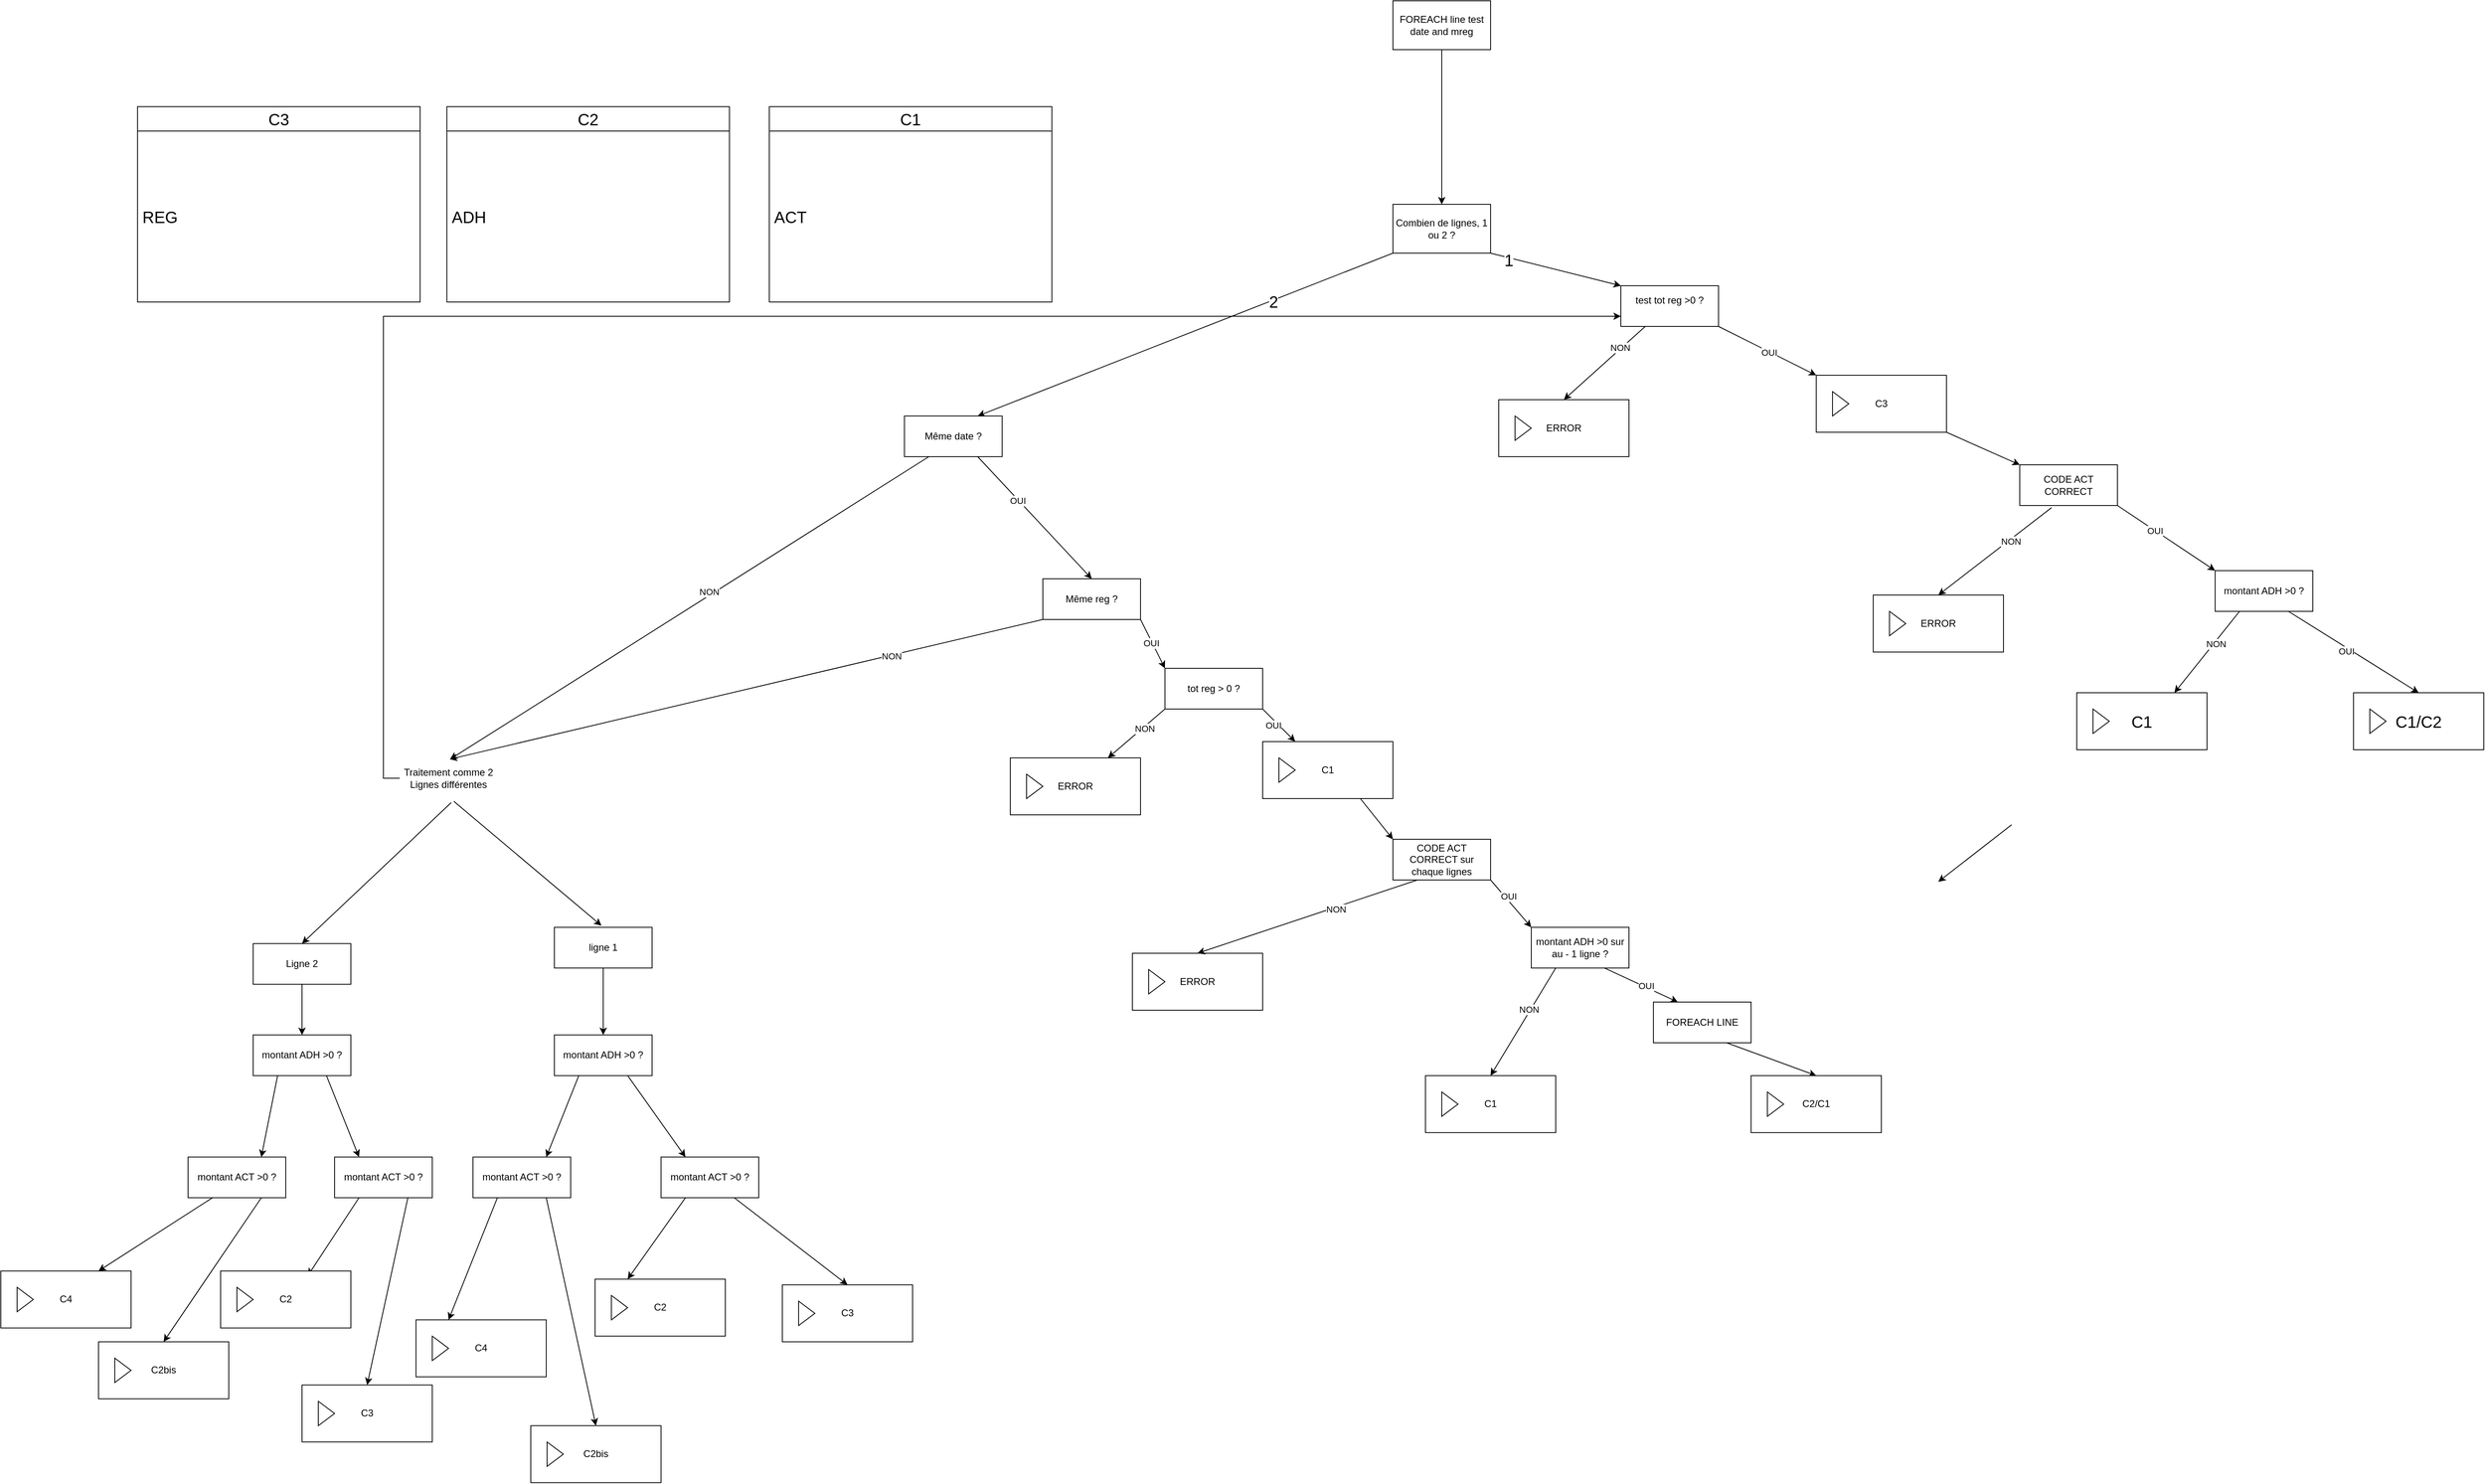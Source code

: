 <mxfile version="27.1.6">
  <diagram name="Page-1" id="OEwQ7DR9d7gLu-CYRtbG">
    <mxGraphModel dx="5591" dy="1897" grid="1" gridSize="10" guides="1" tooltips="1" connect="1" arrows="1" fold="1" page="1" pageScale="1" pageWidth="1169" pageHeight="827" background="none" math="0" shadow="0">
      <root>
        <mxCell id="0" />
        <mxCell id="1" parent="0" />
        <mxCell id="BN8fjITRdAaJ6UBTvMnP-1" value="Combien de lignes, 1 ou 2 ?" style="rounded=0;whiteSpace=wrap;html=1;fillColor=default;" parent="1" vertex="1">
          <mxGeometry x="-750" y="-480" width="120" height="60" as="geometry" />
        </mxCell>
        <mxCell id="BN8fjITRdAaJ6UBTvMnP-2" value="" style="endArrow=classic;html=1;rounded=0;exitX=0;exitY=1;exitDx=0;exitDy=0;entryX=0.75;entryY=0;entryDx=0;entryDy=0;" parent="1" source="BN8fjITRdAaJ6UBTvMnP-1" target="BN8fjITRdAaJ6UBTvMnP-6" edge="1">
          <mxGeometry width="50" height="50" relative="1" as="geometry">
            <mxPoint x="-1050" y="-270" as="sourcePoint" />
            <mxPoint x="-340" y="130" as="targetPoint" />
            <Array as="points" />
          </mxGeometry>
        </mxCell>
        <mxCell id="rtwAfSdZ0xiVFZLT_gMv-123" value="2" style="edgeLabel;html=1;align=center;verticalAlign=middle;resizable=0;points=[];fontFamily=Helvetica;fontSize=20;fontColor=default;labelBackgroundColor=default;fillColor=none;gradientColor=none;" vertex="1" connectable="0" parent="BN8fjITRdAaJ6UBTvMnP-2">
          <mxGeometry x="-0.421" y="1" relative="1" as="geometry">
            <mxPoint as="offset" />
          </mxGeometry>
        </mxCell>
        <mxCell id="BN8fjITRdAaJ6UBTvMnP-6" value="Même date ?" style="rounded=0;whiteSpace=wrap;html=1;" parent="1" vertex="1">
          <mxGeometry x="-1350" y="-220" width="120" height="50" as="geometry" />
        </mxCell>
        <mxCell id="rtwAfSdZ0xiVFZLT_gMv-198" style="edgeStyle=orthogonalEdgeStyle;rounded=0;orthogonalLoop=1;jettySize=auto;html=1;exitX=0;exitY=0.5;exitDx=0;exitDy=0;entryX=0;entryY=0.75;entryDx=0;entryDy=0;fontFamily=Helvetica;fontSize=11;fontColor=default;labelBackgroundColor=default;resizable=0;" edge="1" parent="1" source="BN8fjITRdAaJ6UBTvMnP-13" target="rtwAfSdZ0xiVFZLT_gMv-137">
          <mxGeometry relative="1" as="geometry" />
        </mxCell>
        <mxCell id="BN8fjITRdAaJ6UBTvMnP-13" value="Traitement comme 2 Lignes différentes" style="text;strokeColor=none;fillColor=none;align=center;verticalAlign=middle;spacingLeft=4;spacingRight=4;overflow=hidden;points=[[0,0.5],[1,0.5]];portConstraint=eastwest;rotatable=0;whiteSpace=wrap;html=1;" parent="1" vertex="1">
          <mxGeometry x="-1970" y="200" width="120" height="50" as="geometry" />
        </mxCell>
        <mxCell id="BN8fjITRdAaJ6UBTvMnP-18" value="Même reg ?" style="rounded=0;whiteSpace=wrap;html=1;" parent="1" vertex="1">
          <mxGeometry x="-1180" y="-20" width="120" height="50" as="geometry" />
        </mxCell>
        <mxCell id="BN8fjITRdAaJ6UBTvMnP-23" value="" style="endArrow=classic;html=1;rounded=0;exitX=1;exitY=1;exitDx=0;exitDy=0;entryX=0;entryY=0;entryDx=0;entryDy=0;" parent="1" source="rtwAfSdZ0xiVFZLT_gMv-145" target="BN8fjITRdAaJ6UBTvMnP-106" edge="1">
          <mxGeometry width="50" height="50" relative="1" as="geometry">
            <mxPoint x="-373" y="-280" as="sourcePoint" />
            <mxPoint x="409.36" y="52.2" as="targetPoint" />
          </mxGeometry>
        </mxCell>
        <mxCell id="rtwAfSdZ0xiVFZLT_gMv-154" value="OUI" style="edgeLabel;html=1;align=center;verticalAlign=middle;resizable=0;points=[];fontFamily=Helvetica;fontSize=11;fontColor=default;labelBackgroundColor=default;fillColor=none;gradientColor=none;" vertex="1" connectable="0" parent="BN8fjITRdAaJ6UBTvMnP-23">
          <mxGeometry x="-0.233" relative="1" as="geometry">
            <mxPoint as="offset" />
          </mxGeometry>
        </mxCell>
        <mxCell id="BN8fjITRdAaJ6UBTvMnP-106" value="montant ADH &amp;gt;0 ?" style="rounded=0;whiteSpace=wrap;html=1;" parent="1" vertex="1">
          <mxGeometry x="260.0" y="-30.0" width="120" height="50" as="geometry" />
        </mxCell>
        <mxCell id="BN8fjITRdAaJ6UBTvMnP-147" value="" style="endArrow=classic;html=1;rounded=0;exitX=0.75;exitY=1;exitDx=0;exitDy=0;entryX=0.5;entryY=0;entryDx=0;entryDy=0;" parent="1" source="BN8fjITRdAaJ6UBTvMnP-106" target="BN8fjITRdAaJ6UBTvMnP-216" edge="1">
          <mxGeometry width="50" height="50" relative="1" as="geometry">
            <mxPoint x="920" y="340" as="sourcePoint" />
            <mxPoint x="970" y="367.8" as="targetPoint" />
          </mxGeometry>
        </mxCell>
        <mxCell id="rtwAfSdZ0xiVFZLT_gMv-119" value="OUI" style="edgeLabel;html=1;align=center;verticalAlign=middle;resizable=0;points=[];fontFamily=Helvetica;fontSize=11;fontColor=default;labelBackgroundColor=default;fillColor=none;gradientColor=none;" vertex="1" connectable="0" parent="BN8fjITRdAaJ6UBTvMnP-147">
          <mxGeometry x="-0.085" y="-5" relative="1" as="geometry">
            <mxPoint y="-1" as="offset" />
          </mxGeometry>
        </mxCell>
        <mxCell id="BN8fjITRdAaJ6UBTvMnP-154" value="" style="endArrow=classic;html=1;rounded=0;exitX=0.25;exitY=1;exitDx=0;exitDy=0;entryX=0.75;entryY=0;entryDx=0;entryDy=0;" parent="1" source="BN8fjITRdAaJ6UBTvMnP-106" target="rtwAfSdZ0xiVFZLT_gMv-105" edge="1">
          <mxGeometry width="50" height="50" relative="1" as="geometry">
            <mxPoint x="699.36" y="340" as="sourcePoint" />
            <mxPoint x="660" y="372.2" as="targetPoint" />
          </mxGeometry>
        </mxCell>
        <mxCell id="rtwAfSdZ0xiVFZLT_gMv-118" value="NON" style="edgeLabel;html=1;align=center;verticalAlign=middle;resizable=0;points=[];fontFamily=Helvetica;fontSize=11;fontColor=default;labelBackgroundColor=default;fillColor=none;gradientColor=none;" vertex="1" connectable="0" parent="BN8fjITRdAaJ6UBTvMnP-154">
          <mxGeometry x="-0.22" y="3" relative="1" as="geometry">
            <mxPoint y="-1" as="offset" />
          </mxGeometry>
        </mxCell>
        <mxCell id="BN8fjITRdAaJ6UBTvMnP-164" value="" style="endArrow=classic;html=1;rounded=0;exitX=0.25;exitY=1;exitDx=0;exitDy=0;entryX=0.75;entryY=0;entryDx=0;entryDy=0;" parent="1" source="BN8fjITRdAaJ6UBTvMnP-165" edge="1">
          <mxGeometry width="50" height="50" relative="1" as="geometry">
            <mxPoint x="10" y="282.2" as="sourcePoint" />
            <mxPoint x="-80" y="352.2" as="targetPoint" />
          </mxGeometry>
        </mxCell>
        <mxCell id="BN8fjITRdAaJ6UBTvMnP-194" value="montant ADH &amp;gt;0 sur au - 1 ligne ?" style="rounded=0;whiteSpace=wrap;html=1;" parent="1" vertex="1">
          <mxGeometry x="-580.0" y="408.15" width="120" height="50" as="geometry" />
        </mxCell>
        <mxCell id="BN8fjITRdAaJ6UBTvMnP-195" value="FOREACH LINE" style="rounded=0;whiteSpace=wrap;html=1;" parent="1" vertex="1">
          <mxGeometry x="-430.0" y="500" width="120" height="50" as="geometry" />
        </mxCell>
        <mxCell id="BN8fjITRdAaJ6UBTvMnP-196" value="" style="endArrow=classic;html=1;rounded=0;exitX=0.75;exitY=1;exitDx=0;exitDy=0;entryX=0.25;entryY=0;entryDx=0;entryDy=0;" parent="1" source="BN8fjITRdAaJ6UBTvMnP-194" target="BN8fjITRdAaJ6UBTvMnP-195" edge="1">
          <mxGeometry width="50" height="50" relative="1" as="geometry">
            <mxPoint x="-1070.64" y="477.8" as="sourcePoint" />
            <mxPoint x="-1020.64" y="427.8" as="targetPoint" />
          </mxGeometry>
        </mxCell>
        <mxCell id="rtwAfSdZ0xiVFZLT_gMv-129" value="OUI" style="edgeLabel;html=1;align=center;verticalAlign=middle;resizable=0;points=[];fontFamily=Helvetica;fontSize=11;fontColor=default;labelBackgroundColor=default;fillColor=none;gradientColor=none;" vertex="1" connectable="0" parent="BN8fjITRdAaJ6UBTvMnP-196">
          <mxGeometry x="0.121" y="2" relative="1" as="geometry">
            <mxPoint as="offset" />
          </mxGeometry>
        </mxCell>
        <mxCell id="BN8fjITRdAaJ6UBTvMnP-202" value="" style="endArrow=classic;html=1;rounded=0;exitX=0.25;exitY=1;exitDx=0;exitDy=0;entryX=0.5;entryY=0;entryDx=0;entryDy=0;" parent="1" source="BN8fjITRdAaJ6UBTvMnP-194" target="BN8fjITRdAaJ6UBTvMnP-236" edge="1">
          <mxGeometry width="50" height="50" relative="1" as="geometry">
            <mxPoint x="-870" y="515.6" as="sourcePoint" />
            <mxPoint x="-730" y="400.0" as="targetPoint" />
          </mxGeometry>
        </mxCell>
        <mxCell id="rtwAfSdZ0xiVFZLT_gMv-130" value="NON" style="edgeLabel;html=1;align=center;verticalAlign=middle;resizable=0;points=[];fontFamily=Helvetica;fontSize=11;fontColor=default;labelBackgroundColor=default;fillColor=none;gradientColor=none;" vertex="1" connectable="0" parent="BN8fjITRdAaJ6UBTvMnP-202">
          <mxGeometry x="-0.22" y="-2" relative="1" as="geometry">
            <mxPoint as="offset" />
          </mxGeometry>
        </mxCell>
        <mxCell id="BN8fjITRdAaJ6UBTvMnP-205" value="" style="endArrow=classic;html=1;rounded=0;exitX=0.75;exitY=1;exitDx=0;exitDy=0;entryX=0.5;entryY=0;entryDx=0;entryDy=0;" parent="1" source="BN8fjITRdAaJ6UBTvMnP-195" target="BN8fjITRdAaJ6UBTvMnP-234" edge="1">
          <mxGeometry width="50" height="50" relative="1" as="geometry">
            <mxPoint x="-730" y="605.6" as="sourcePoint" />
            <mxPoint x="-670" y="645.6" as="targetPoint" />
          </mxGeometry>
        </mxCell>
        <mxCell id="BN8fjITRdAaJ6UBTvMnP-214" value="" style="endArrow=classic;html=1;rounded=0;exitX=1;exitY=1;exitDx=0;exitDy=0;entryX=0;entryY=0;entryDx=0;entryDy=0;" parent="1" source="rtwAfSdZ0xiVFZLT_gMv-168" target="BN8fjITRdAaJ6UBTvMnP-194" edge="1">
          <mxGeometry width="50" height="50" relative="1" as="geometry">
            <mxPoint x="-700" y="300" as="sourcePoint" />
            <mxPoint x="-520" y="180" as="targetPoint" />
          </mxGeometry>
        </mxCell>
        <mxCell id="rtwAfSdZ0xiVFZLT_gMv-176" value="OUI" style="edgeLabel;html=1;align=center;verticalAlign=middle;resizable=0;points=[];fontFamily=Helvetica;fontSize=11;fontColor=default;labelBackgroundColor=default;fillColor=none;gradientColor=none;" vertex="1" connectable="0" parent="BN8fjITRdAaJ6UBTvMnP-214">
          <mxGeometry x="-0.245" y="4" relative="1" as="geometry">
            <mxPoint as="offset" />
          </mxGeometry>
        </mxCell>
        <mxCell id="BN8fjITRdAaJ6UBTvMnP-216" value="&lt;font style=&quot;font-size: 20px;&quot;&gt;C1/C2&lt;/font&gt;" style="html=1;whiteSpace=wrap;container=1;recursiveResize=0;collapsible=0;" parent="1" vertex="1">
          <mxGeometry x="430" y="120.0" width="160" height="70" as="geometry" />
        </mxCell>
        <mxCell id="BN8fjITRdAaJ6UBTvMnP-217" value="" style="triangle;html=1;whiteSpace=wrap;" parent="BN8fjITRdAaJ6UBTvMnP-216" vertex="1">
          <mxGeometry x="20" y="20" width="20" height="30" as="geometry" />
        </mxCell>
        <mxCell id="BN8fjITRdAaJ6UBTvMnP-234" value="C2/C1" style="html=1;whiteSpace=wrap;container=1;recursiveResize=0;collapsible=0;" parent="1" vertex="1">
          <mxGeometry x="-310" y="590.35" width="160" height="70" as="geometry" />
        </mxCell>
        <mxCell id="BN8fjITRdAaJ6UBTvMnP-235" value="" style="triangle;html=1;whiteSpace=wrap;" parent="BN8fjITRdAaJ6UBTvMnP-234" vertex="1">
          <mxGeometry x="20" y="20" width="20" height="30" as="geometry" />
        </mxCell>
        <mxCell id="BN8fjITRdAaJ6UBTvMnP-236" value="C1" style="html=1;whiteSpace=wrap;container=1;recursiveResize=0;collapsible=0;" parent="1" vertex="1">
          <mxGeometry x="-710" y="590.35" width="160" height="70" as="geometry" />
        </mxCell>
        <mxCell id="BN8fjITRdAaJ6UBTvMnP-237" value="" style="triangle;html=1;whiteSpace=wrap;" parent="BN8fjITRdAaJ6UBTvMnP-236" vertex="1">
          <mxGeometry x="20" y="20" width="20" height="30" as="geometry" />
        </mxCell>
        <mxCell id="BN8fjITRdAaJ6UBTvMnP-275" value="" style="endArrow=classic;html=1;rounded=0;exitX=0.75;exitY=1;exitDx=0;exitDy=0;entryX=0.5;entryY=0;entryDx=0;entryDy=0;" parent="1" source="BN8fjITRdAaJ6UBTvMnP-6" target="BN8fjITRdAaJ6UBTvMnP-18" edge="1">
          <mxGeometry width="50" height="50" relative="1" as="geometry">
            <mxPoint x="-2010" y="52" as="sourcePoint" />
            <mxPoint x="-1570" y="77.2" as="targetPoint" />
          </mxGeometry>
        </mxCell>
        <mxCell id="rtwAfSdZ0xiVFZLT_gMv-165" value="OUI" style="edgeLabel;html=1;align=center;verticalAlign=middle;resizable=0;points=[];fontFamily=Helvetica;fontSize=11;fontColor=default;labelBackgroundColor=default;fillColor=none;gradientColor=none;" vertex="1" connectable="0" parent="BN8fjITRdAaJ6UBTvMnP-275">
          <mxGeometry x="-0.299" y="-1" relative="1" as="geometry">
            <mxPoint as="offset" />
          </mxGeometry>
        </mxCell>
        <mxCell id="rtwAfSdZ0xiVFZLT_gMv-2" value="" style="endArrow=classic;html=1;rounded=0;exitX=0;exitY=1;exitDx=0;exitDy=0;entryX=0.512;entryY=0.033;entryDx=0;entryDy=0;entryPerimeter=0;" edge="1" parent="1" source="BN8fjITRdAaJ6UBTvMnP-18" target="BN8fjITRdAaJ6UBTvMnP-13">
          <mxGeometry width="50" height="50" relative="1" as="geometry">
            <mxPoint x="-1090" y="190" as="sourcePoint" />
            <mxPoint x="-1980.96" y="210.02" as="targetPoint" />
          </mxGeometry>
        </mxCell>
        <mxCell id="rtwAfSdZ0xiVFZLT_gMv-128" value="NON" style="edgeLabel;html=1;align=center;verticalAlign=middle;resizable=0;points=[];fontFamily=Helvetica;fontSize=11;fontColor=default;labelBackgroundColor=default;fillColor=none;gradientColor=none;" vertex="1" connectable="0" parent="rtwAfSdZ0xiVFZLT_gMv-2">
          <mxGeometry x="-0.488" y="1" relative="1" as="geometry">
            <mxPoint as="offset" />
          </mxGeometry>
        </mxCell>
        <mxCell id="rtwAfSdZ0xiVFZLT_gMv-44" value="" style="endArrow=classic;html=1;rounded=0;entryX=0.482;entryY=-0.041;entryDx=0;entryDy=0;entryPerimeter=0;exitX=0.554;exitY=1.068;exitDx=0;exitDy=0;exitPerimeter=0;" edge="1" parent="1" target="rtwAfSdZ0xiVFZLT_gMv-62" source="BN8fjITRdAaJ6UBTvMnP-13">
          <mxGeometry width="50" height="50" relative="1" as="geometry">
            <mxPoint x="-1308.2" y="283.75" as="sourcePoint" />
            <mxPoint x="-1890" y="300.35" as="targetPoint" />
          </mxGeometry>
        </mxCell>
        <mxCell id="rtwAfSdZ0xiVFZLT_gMv-45" value="montant ADH &amp;gt;0 ?" style="rounded=0;whiteSpace=wrap;html=1;" vertex="1" parent="1">
          <mxGeometry x="-1780" y="540.35" width="120" height="50" as="geometry" />
        </mxCell>
        <mxCell id="rtwAfSdZ0xiVFZLT_gMv-46" value="&lt;div&gt;montant ACT &amp;gt;0 ?&lt;/div&gt;" style="rounded=0;whiteSpace=wrap;html=1;" vertex="1" parent="1">
          <mxGeometry x="-1649" y="690.35" width="120" height="50" as="geometry" />
        </mxCell>
        <mxCell id="rtwAfSdZ0xiVFZLT_gMv-47" value="" style="endArrow=classic;html=1;rounded=0;exitX=0.75;exitY=1;exitDx=0;exitDy=0;entryX=0.25;entryY=0;entryDx=0;entryDy=0;" edge="1" parent="1" source="rtwAfSdZ0xiVFZLT_gMv-45" target="rtwAfSdZ0xiVFZLT_gMv-46">
          <mxGeometry width="50" height="50" relative="1" as="geometry">
            <mxPoint x="-1761" y="1205.95" as="sourcePoint" />
            <mxPoint x="-1711" y="1155.95" as="targetPoint" />
          </mxGeometry>
        </mxCell>
        <mxCell id="rtwAfSdZ0xiVFZLT_gMv-48" value="" style="endArrow=classic;html=1;rounded=0;exitX=0.75;exitY=1;exitDx=0;exitDy=0;entryX=0.5;entryY=0;entryDx=0;entryDy=0;" edge="1" parent="1" source="rtwAfSdZ0xiVFZLT_gMv-46" target="rtwAfSdZ0xiVFZLT_gMv-54">
          <mxGeometry width="50" height="50" relative="1" as="geometry">
            <mxPoint x="-1450.0" y="1165.95" as="sourcePoint" />
            <mxPoint x="-1320" y="1140.35" as="targetPoint" />
          </mxGeometry>
        </mxCell>
        <mxCell id="rtwAfSdZ0xiVFZLT_gMv-49" value="" style="endArrow=classic;html=1;rounded=0;exitX=0.25;exitY=1;exitDx=0;exitDy=0;entryX=0.25;entryY=0;entryDx=0;entryDy=0;" edge="1" parent="1" source="rtwAfSdZ0xiVFZLT_gMv-46" target="rtwAfSdZ0xiVFZLT_gMv-56">
          <mxGeometry width="50" height="50" relative="1" as="geometry">
            <mxPoint x="-1571" y="1178.15" as="sourcePoint" />
            <mxPoint x="-1490" y="1120.35" as="targetPoint" />
          </mxGeometry>
        </mxCell>
        <mxCell id="rtwAfSdZ0xiVFZLT_gMv-50" value="&lt;div&gt;montant ACT &amp;gt;0 ?&lt;/div&gt;" style="rounded=0;whiteSpace=wrap;html=1;" vertex="1" parent="1">
          <mxGeometry x="-1880" y="690.35" width="120" height="50" as="geometry" />
        </mxCell>
        <mxCell id="rtwAfSdZ0xiVFZLT_gMv-51" value="" style="endArrow=classic;html=1;rounded=0;exitX=0.75;exitY=1;exitDx=0;exitDy=0;entryX=0.5;entryY=0;entryDx=0;entryDy=0;" edge="1" parent="1" source="rtwAfSdZ0xiVFZLT_gMv-50" target="rtwAfSdZ0xiVFZLT_gMv-58">
          <mxGeometry width="50" height="50" relative="1" as="geometry">
            <mxPoint x="-1711" y="1205.95" as="sourcePoint" />
            <mxPoint x="-1660" y="1170.35" as="targetPoint" />
          </mxGeometry>
        </mxCell>
        <mxCell id="rtwAfSdZ0xiVFZLT_gMv-52" value="" style="endArrow=classic;html=1;rounded=0;exitX=0.25;exitY=1;exitDx=0;exitDy=0;entryX=0.25;entryY=0;entryDx=0;entryDy=0;" edge="1" parent="1" source="rtwAfSdZ0xiVFZLT_gMv-50" target="rtwAfSdZ0xiVFZLT_gMv-60">
          <mxGeometry width="50" height="50" relative="1" as="geometry">
            <mxPoint x="-1821" y="1178.15" as="sourcePoint" />
            <mxPoint x="-1840" y="1180.35" as="targetPoint" />
          </mxGeometry>
        </mxCell>
        <mxCell id="rtwAfSdZ0xiVFZLT_gMv-53" value="" style="endArrow=classic;html=1;rounded=0;exitX=0.25;exitY=1;exitDx=0;exitDy=0;entryX=0.75;entryY=0;entryDx=0;entryDy=0;" edge="1" parent="1" source="rtwAfSdZ0xiVFZLT_gMv-45" target="rtwAfSdZ0xiVFZLT_gMv-50">
          <mxGeometry width="50" height="50" relative="1" as="geometry">
            <mxPoint x="-1690" y="1058.15" as="sourcePoint" />
            <mxPoint x="-1730" y="1166.15" as="targetPoint" />
          </mxGeometry>
        </mxCell>
        <mxCell id="rtwAfSdZ0xiVFZLT_gMv-54" value="C3" style="html=1;whiteSpace=wrap;container=1;recursiveResize=0;collapsible=0;" vertex="1" parent="1">
          <mxGeometry x="-1500" y="847.35" width="160" height="70" as="geometry" />
        </mxCell>
        <mxCell id="rtwAfSdZ0xiVFZLT_gMv-55" value="" style="triangle;html=1;whiteSpace=wrap;" vertex="1" parent="rtwAfSdZ0xiVFZLT_gMv-54">
          <mxGeometry x="20" y="20" width="20" height="30" as="geometry" />
        </mxCell>
        <mxCell id="rtwAfSdZ0xiVFZLT_gMv-56" value="C2" style="html=1;whiteSpace=wrap;container=1;recursiveResize=0;collapsible=0;" vertex="1" parent="1">
          <mxGeometry x="-1730" y="840.35" width="160" height="70" as="geometry" />
        </mxCell>
        <mxCell id="rtwAfSdZ0xiVFZLT_gMv-57" value="" style="triangle;html=1;whiteSpace=wrap;" vertex="1" parent="rtwAfSdZ0xiVFZLT_gMv-56">
          <mxGeometry x="20" y="20" width="20" height="30" as="geometry" />
        </mxCell>
        <mxCell id="rtwAfSdZ0xiVFZLT_gMv-58" value="C2bis" style="html=1;whiteSpace=wrap;container=1;recursiveResize=0;collapsible=0;" vertex="1" parent="1">
          <mxGeometry x="-1809" y="1020.35" width="160" height="70" as="geometry" />
        </mxCell>
        <mxCell id="rtwAfSdZ0xiVFZLT_gMv-59" value="" style="triangle;html=1;whiteSpace=wrap;" vertex="1" parent="rtwAfSdZ0xiVFZLT_gMv-58">
          <mxGeometry x="20" y="20" width="20" height="30" as="geometry" />
        </mxCell>
        <mxCell id="rtwAfSdZ0xiVFZLT_gMv-60" value="C4" style="html=1;whiteSpace=wrap;container=1;recursiveResize=0;collapsible=0;" vertex="1" parent="1">
          <mxGeometry x="-1950" y="890.35" width="160" height="70" as="geometry" />
        </mxCell>
        <mxCell id="rtwAfSdZ0xiVFZLT_gMv-61" value="" style="triangle;html=1;whiteSpace=wrap;" vertex="1" parent="rtwAfSdZ0xiVFZLT_gMv-60">
          <mxGeometry x="20" y="20" width="20" height="30" as="geometry" />
        </mxCell>
        <mxCell id="rtwAfSdZ0xiVFZLT_gMv-62" value="ligne 1" style="rounded=0;whiteSpace=wrap;html=1;" vertex="1" parent="1">
          <mxGeometry x="-1780" y="408.15" width="120" height="50" as="geometry" />
        </mxCell>
        <mxCell id="rtwAfSdZ0xiVFZLT_gMv-63" value="Ligne 2" style="rounded=0;whiteSpace=wrap;html=1;" vertex="1" parent="1">
          <mxGeometry x="-2150" y="428.15" width="120" height="50" as="geometry" />
        </mxCell>
        <mxCell id="rtwAfSdZ0xiVFZLT_gMv-64" value="" style="endArrow=classic;html=1;rounded=0;exitX=0.528;exitY=1.098;exitDx=0;exitDy=0;entryX=0.5;entryY=0;entryDx=0;entryDy=0;exitPerimeter=0;" edge="1" parent="1" target="rtwAfSdZ0xiVFZLT_gMv-63" source="BN8fjITRdAaJ6UBTvMnP-13">
          <mxGeometry width="50" height="50" relative="1" as="geometry">
            <mxPoint x="-1311.2" y="282.2" as="sourcePoint" />
            <mxPoint x="-1990" y="372.55" as="targetPoint" />
          </mxGeometry>
        </mxCell>
        <mxCell id="rtwAfSdZ0xiVFZLT_gMv-65" value="" style="endArrow=classic;html=1;rounded=0;exitX=0.5;exitY=1;exitDx=0;exitDy=0;entryX=0.5;entryY=0;entryDx=0;entryDy=0;" edge="1" parent="1" source="rtwAfSdZ0xiVFZLT_gMv-62" target="rtwAfSdZ0xiVFZLT_gMv-45">
          <mxGeometry width="50" height="50" relative="1" as="geometry">
            <mxPoint x="-1798" y="490.35" as="sourcePoint" />
            <mxPoint x="-1890" y="560.35" as="targetPoint" />
          </mxGeometry>
        </mxCell>
        <mxCell id="rtwAfSdZ0xiVFZLT_gMv-66" value="" style="endArrow=classic;html=1;rounded=0;exitX=0.5;exitY=1;exitDx=0;exitDy=0;entryX=0.5;entryY=0;entryDx=0;entryDy=0;" edge="1" parent="1" source="rtwAfSdZ0xiVFZLT_gMv-63" target="rtwAfSdZ0xiVFZLT_gMv-67">
          <mxGeometry width="50" height="50" relative="1" as="geometry">
            <mxPoint x="-2018" y="488.15" as="sourcePoint" />
            <mxPoint x="-2090" y="558.15" as="targetPoint" />
          </mxGeometry>
        </mxCell>
        <mxCell id="rtwAfSdZ0xiVFZLT_gMv-67" value="montant ADH &amp;gt;0 ?" style="rounded=0;whiteSpace=wrap;html=1;" vertex="1" parent="1">
          <mxGeometry x="-2150" y="540.35" width="120" height="50" as="geometry" />
        </mxCell>
        <mxCell id="rtwAfSdZ0xiVFZLT_gMv-68" value="&lt;div&gt;montant ACT &amp;gt;0 ?&lt;/div&gt;" style="rounded=0;whiteSpace=wrap;html=1;" vertex="1" parent="1">
          <mxGeometry x="-2050" y="690.35" width="120" height="50" as="geometry" />
        </mxCell>
        <mxCell id="rtwAfSdZ0xiVFZLT_gMv-69" value="" style="endArrow=classic;html=1;rounded=0;exitX=0.75;exitY=1;exitDx=0;exitDy=0;entryX=0.25;entryY=0;entryDx=0;entryDy=0;" edge="1" parent="1" source="rtwAfSdZ0xiVFZLT_gMv-67" target="rtwAfSdZ0xiVFZLT_gMv-68">
          <mxGeometry width="50" height="50" relative="1" as="geometry">
            <mxPoint x="-2241" y="1385.95" as="sourcePoint" />
            <mxPoint x="-2191" y="1335.95" as="targetPoint" />
          </mxGeometry>
        </mxCell>
        <mxCell id="rtwAfSdZ0xiVFZLT_gMv-70" value="" style="endArrow=classic;html=1;rounded=0;exitX=0.75;exitY=1;exitDx=0;exitDy=0;entryX=0.5;entryY=0;entryDx=0;entryDy=0;" edge="1" parent="1" source="rtwAfSdZ0xiVFZLT_gMv-68" target="rtwAfSdZ0xiVFZLT_gMv-76">
          <mxGeometry width="50" height="50" relative="1" as="geometry">
            <mxPoint x="-1930.0" y="1345.95" as="sourcePoint" />
            <mxPoint x="-1800" y="1320.35" as="targetPoint" />
          </mxGeometry>
        </mxCell>
        <mxCell id="rtwAfSdZ0xiVFZLT_gMv-71" value="" style="endArrow=classic;html=1;rounded=0;exitX=0.25;exitY=1;exitDx=0;exitDy=0;entryX=0.67;entryY=0.081;entryDx=0;entryDy=0;entryPerimeter=0;" edge="1" parent="1" source="rtwAfSdZ0xiVFZLT_gMv-68" target="rtwAfSdZ0xiVFZLT_gMv-78">
          <mxGeometry width="50" height="50" relative="1" as="geometry">
            <mxPoint x="-2051" y="1358.15" as="sourcePoint" />
            <mxPoint x="-1970" y="1300.35" as="targetPoint" />
          </mxGeometry>
        </mxCell>
        <mxCell id="rtwAfSdZ0xiVFZLT_gMv-72" value="&lt;div&gt;montant ACT &amp;gt;0 ?&lt;/div&gt;" style="rounded=0;whiteSpace=wrap;html=1;" vertex="1" parent="1">
          <mxGeometry x="-2230" y="690.35" width="120" height="50" as="geometry" />
        </mxCell>
        <mxCell id="rtwAfSdZ0xiVFZLT_gMv-73" value="" style="endArrow=classic;html=1;rounded=0;exitX=0.75;exitY=1;exitDx=0;exitDy=0;entryX=0.5;entryY=0;entryDx=0;entryDy=0;" edge="1" parent="1" source="rtwAfSdZ0xiVFZLT_gMv-72" target="rtwAfSdZ0xiVFZLT_gMv-80">
          <mxGeometry width="50" height="50" relative="1" as="geometry">
            <mxPoint x="-2191" y="1385.95" as="sourcePoint" />
            <mxPoint x="-2140" y="1350.35" as="targetPoint" />
          </mxGeometry>
        </mxCell>
        <mxCell id="rtwAfSdZ0xiVFZLT_gMv-74" value="" style="endArrow=classic;html=1;rounded=0;exitX=0.25;exitY=1;exitDx=0;exitDy=0;entryX=0.75;entryY=0;entryDx=0;entryDy=0;" edge="1" parent="1" source="rtwAfSdZ0xiVFZLT_gMv-72" target="rtwAfSdZ0xiVFZLT_gMv-82">
          <mxGeometry width="50" height="50" relative="1" as="geometry">
            <mxPoint x="-2301" y="1358.15" as="sourcePoint" />
            <mxPoint x="-2320" y="1360.35" as="targetPoint" />
          </mxGeometry>
        </mxCell>
        <mxCell id="rtwAfSdZ0xiVFZLT_gMv-75" value="" style="endArrow=classic;html=1;rounded=0;exitX=0.25;exitY=1;exitDx=0;exitDy=0;entryX=0.75;entryY=0;entryDx=0;entryDy=0;" edge="1" parent="1" source="rtwAfSdZ0xiVFZLT_gMv-67" target="rtwAfSdZ0xiVFZLT_gMv-72">
          <mxGeometry width="50" height="50" relative="1" as="geometry">
            <mxPoint x="-2170" y="1238.15" as="sourcePoint" />
            <mxPoint x="-2210" y="1346.15" as="targetPoint" />
          </mxGeometry>
        </mxCell>
        <mxCell id="rtwAfSdZ0xiVFZLT_gMv-76" value="C3" style="html=1;whiteSpace=wrap;container=1;recursiveResize=0;collapsible=0;" vertex="1" parent="1">
          <mxGeometry x="-2090" y="970.35" width="160" height="70" as="geometry" />
        </mxCell>
        <mxCell id="rtwAfSdZ0xiVFZLT_gMv-77" value="" style="triangle;html=1;whiteSpace=wrap;" vertex="1" parent="rtwAfSdZ0xiVFZLT_gMv-76">
          <mxGeometry x="20" y="20" width="20" height="30" as="geometry" />
        </mxCell>
        <mxCell id="rtwAfSdZ0xiVFZLT_gMv-78" value="C2" style="html=1;whiteSpace=wrap;container=1;recursiveResize=0;collapsible=0;" vertex="1" parent="1">
          <mxGeometry x="-2190" y="830.35" width="160" height="70" as="geometry" />
        </mxCell>
        <mxCell id="rtwAfSdZ0xiVFZLT_gMv-79" value="" style="triangle;html=1;whiteSpace=wrap;" vertex="1" parent="rtwAfSdZ0xiVFZLT_gMv-78">
          <mxGeometry x="20" y="20" width="20" height="30" as="geometry" />
        </mxCell>
        <mxCell id="rtwAfSdZ0xiVFZLT_gMv-80" value="C2bis" style="html=1;whiteSpace=wrap;container=1;recursiveResize=0;collapsible=0;" vertex="1" parent="1">
          <mxGeometry x="-2340" y="917.35" width="160" height="70" as="geometry" />
        </mxCell>
        <mxCell id="rtwAfSdZ0xiVFZLT_gMv-81" value="" style="triangle;html=1;whiteSpace=wrap;" vertex="1" parent="rtwAfSdZ0xiVFZLT_gMv-80">
          <mxGeometry x="20" y="20" width="20" height="30" as="geometry" />
        </mxCell>
        <mxCell id="rtwAfSdZ0xiVFZLT_gMv-82" value="C4" style="html=1;whiteSpace=wrap;container=1;recursiveResize=0;collapsible=0;" vertex="1" parent="1">
          <mxGeometry x="-2460" y="830.35" width="160" height="70" as="geometry" />
        </mxCell>
        <mxCell id="rtwAfSdZ0xiVFZLT_gMv-83" value="" style="triangle;html=1;whiteSpace=wrap;" vertex="1" parent="rtwAfSdZ0xiVFZLT_gMv-82">
          <mxGeometry x="20" y="20" width="20" height="30" as="geometry" />
        </mxCell>
        <mxCell id="rtwAfSdZ0xiVFZLT_gMv-100" value="ERROR" style="html=1;whiteSpace=wrap;container=1;recursiveResize=0;collapsible=0;" vertex="1" parent="1">
          <mxGeometry x="-160" width="160" height="70" as="geometry" />
        </mxCell>
        <mxCell id="rtwAfSdZ0xiVFZLT_gMv-101" value="" style="triangle;html=1;whiteSpace=wrap;" vertex="1" parent="rtwAfSdZ0xiVFZLT_gMv-100">
          <mxGeometry x="20" y="20" width="20" height="30" as="geometry" />
        </mxCell>
        <mxCell id="rtwAfSdZ0xiVFZLT_gMv-105" value="&lt;div&gt;&lt;font style=&quot;font-size: 20px;&quot;&gt;C1&lt;/font&gt;&lt;/div&gt;" style="html=1;whiteSpace=wrap;container=1;recursiveResize=0;collapsible=0;" vertex="1" parent="1">
          <mxGeometry x="90" y="120" width="160" height="70" as="geometry" />
        </mxCell>
        <mxCell id="rtwAfSdZ0xiVFZLT_gMv-106" value="" style="triangle;html=1;whiteSpace=wrap;" vertex="1" parent="rtwAfSdZ0xiVFZLT_gMv-105">
          <mxGeometry x="20" y="20" width="20" height="30" as="geometry" />
        </mxCell>
        <mxCell id="rtwAfSdZ0xiVFZLT_gMv-141" style="edgeStyle=orthogonalEdgeStyle;rounded=0;orthogonalLoop=1;jettySize=auto;html=1;exitX=0.5;exitY=1;exitDx=0;exitDy=0;entryX=0.5;entryY=0;entryDx=0;entryDy=0;fontFamily=Helvetica;fontSize=11;fontColor=default;labelBackgroundColor=default;resizable=0;" edge="1" parent="1" source="rtwAfSdZ0xiVFZLT_gMv-124" target="BN8fjITRdAaJ6UBTvMnP-1">
          <mxGeometry relative="1" as="geometry" />
        </mxCell>
        <mxCell id="rtwAfSdZ0xiVFZLT_gMv-124" value="FOREACH line test date and mreg" style="rounded=0;whiteSpace=wrap;html=1;fillColor=default;" vertex="1" parent="1">
          <mxGeometry x="-750" y="-730" width="120" height="60" as="geometry" />
        </mxCell>
        <mxCell id="rtwAfSdZ0xiVFZLT_gMv-139" value="" style="endArrow=classic;html=1;rounded=0;exitX=1;exitY=1;exitDx=0;exitDy=0;entryX=0;entryY=0;entryDx=0;entryDy=0;" edge="1" parent="1" source="BN8fjITRdAaJ6UBTvMnP-1" target="rtwAfSdZ0xiVFZLT_gMv-137">
          <mxGeometry width="50" height="50" relative="1" as="geometry">
            <mxPoint x="-630" y="-420" as="sourcePoint" />
            <mxPoint x="730" y="238" as="targetPoint" />
          </mxGeometry>
        </mxCell>
        <mxCell id="rtwAfSdZ0xiVFZLT_gMv-140" value="&lt;div&gt;1&lt;/div&gt;" style="edgeLabel;html=1;align=center;verticalAlign=middle;resizable=0;points=[];fontFamily=Helvetica;fontSize=20;fontColor=default;labelBackgroundColor=default;fillColor=none;gradientColor=none;" vertex="1" connectable="0" parent="rtwAfSdZ0xiVFZLT_gMv-139">
          <mxGeometry x="-0.729" y="-2" relative="1" as="geometry">
            <mxPoint as="offset" />
          </mxGeometry>
        </mxCell>
        <mxCell id="rtwAfSdZ0xiVFZLT_gMv-137" value="&lt;div&gt;test tot reg &amp;gt;0 ?&lt;/div&gt;&lt;div&gt;&lt;br&gt;&lt;/div&gt;" style="rounded=0;whiteSpace=wrap;html=1;" vertex="1" parent="1">
          <mxGeometry x="-470" y="-380" width="120" height="50" as="geometry" />
        </mxCell>
        <mxCell id="rtwAfSdZ0xiVFZLT_gMv-146" value="" style="endArrow=classic;html=1;rounded=0;exitX=1;exitY=1;exitDx=0;exitDy=0;entryX=0;entryY=0;entryDx=0;entryDy=0;" edge="1" parent="1" source="rtwAfSdZ0xiVFZLT_gMv-157" target="rtwAfSdZ0xiVFZLT_gMv-145">
          <mxGeometry width="50" height="50" relative="1" as="geometry">
            <mxPoint x="-210" y="-210" as="sourcePoint" />
            <mxPoint x="730" y="238" as="targetPoint" />
          </mxGeometry>
        </mxCell>
        <mxCell id="rtwAfSdZ0xiVFZLT_gMv-145" value="CODE ACT CORRECT" style="rounded=0;whiteSpace=wrap;html=1;" vertex="1" parent="1">
          <mxGeometry x="20" y="-160" width="120" height="50" as="geometry" />
        </mxCell>
        <mxCell id="rtwAfSdZ0xiVFZLT_gMv-148" value="" style="endArrow=classic;html=1;rounded=0;exitX=0.326;exitY=1.051;exitDx=0;exitDy=0;entryX=0.5;entryY=0;entryDx=0;entryDy=0;exitPerimeter=0;" edge="1" parent="1" source="rtwAfSdZ0xiVFZLT_gMv-145" target="rtwAfSdZ0xiVFZLT_gMv-100">
          <mxGeometry width="50" height="50" relative="1" as="geometry">
            <mxPoint x="230" y="150" as="sourcePoint" />
            <mxPoint x="670" y="358" as="targetPoint" />
          </mxGeometry>
        </mxCell>
        <mxCell id="rtwAfSdZ0xiVFZLT_gMv-153" value="NON" style="edgeLabel;html=1;align=center;verticalAlign=middle;resizable=0;points=[];fontFamily=Helvetica;fontSize=11;fontColor=default;labelBackgroundColor=default;fillColor=none;gradientColor=none;" vertex="1" connectable="0" parent="rtwAfSdZ0xiVFZLT_gMv-148">
          <mxGeometry x="-0.253" y="2" relative="1" as="geometry">
            <mxPoint as="offset" />
          </mxGeometry>
        </mxCell>
        <mxCell id="rtwAfSdZ0xiVFZLT_gMv-149" value="ERROR" style="html=1;whiteSpace=wrap;container=1;recursiveResize=0;collapsible=0;" vertex="1" parent="1">
          <mxGeometry x="-620" y="-240" width="160" height="70" as="geometry" />
        </mxCell>
        <mxCell id="rtwAfSdZ0xiVFZLT_gMv-150" value="" style="triangle;html=1;whiteSpace=wrap;" vertex="1" parent="rtwAfSdZ0xiVFZLT_gMv-149">
          <mxGeometry x="20" y="20" width="20" height="30" as="geometry" />
        </mxCell>
        <mxCell id="rtwAfSdZ0xiVFZLT_gMv-151" value="" style="endArrow=classic;html=1;rounded=0;exitX=0.25;exitY=1;exitDx=0;exitDy=0;entryX=0.5;entryY=0;entryDx=0;entryDy=0;" edge="1" parent="1" source="rtwAfSdZ0xiVFZLT_gMv-137" target="rtwAfSdZ0xiVFZLT_gMv-149">
          <mxGeometry width="50" height="50" relative="1" as="geometry">
            <mxPoint x="-210" y="-70" as="sourcePoint" />
            <mxPoint x="170" y="120" as="targetPoint" />
          </mxGeometry>
        </mxCell>
        <mxCell id="rtwAfSdZ0xiVFZLT_gMv-152" value="NON" style="edgeLabel;html=1;align=center;verticalAlign=middle;resizable=0;points=[];fontFamily=Helvetica;fontSize=11;fontColor=default;labelBackgroundColor=default;fillColor=none;gradientColor=none;" vertex="1" connectable="0" parent="rtwAfSdZ0xiVFZLT_gMv-151">
          <mxGeometry x="-0.406" y="-2" relative="1" as="geometry">
            <mxPoint as="offset" />
          </mxGeometry>
        </mxCell>
        <mxCell id="BN8fjITRdAaJ6UBTvMnP-277" value="&lt;font style=&quot;font-size: 20px;&quot;&gt;C2&lt;/font&gt;" style="swimlane;fontStyle=0;childLayout=stackLayout;horizontal=1;startSize=30;horizontalStack=0;resizeParent=1;resizeParentMax=0;resizeLast=0;collapsible=1;marginBottom=0;whiteSpace=wrap;html=1;arcSize=20;autosize=0;autosizeGrid=1;fixedWidth=0;container=0;" parent="1" vertex="1">
          <mxGeometry x="-1912.06" y="-600" width="347.126" height="240" as="geometry" />
        </mxCell>
        <mxCell id="BN8fjITRdAaJ6UBTvMnP-278" value="&lt;font style=&quot;font-size: 20px;&quot;&gt;ADH&lt;span style=&quot;white-space: pre;&quot;&gt;&#x9;&lt;/span&gt;&lt;/font&gt;" style="text;strokeColor=none;fillColor=none;align=left;verticalAlign=middle;spacingLeft=4;spacingRight=4;overflow=hidden;points=[[0,0.5],[1,0.5]];portConstraint=eastwest;rotatable=0;whiteSpace=wrap;html=1;arcSize=20;autosize=0;autosizeGrid=1;fixedWidth=0;container=0;" parent="BN8fjITRdAaJ6UBTvMnP-277" vertex="1">
          <mxGeometry y="30" width="347.126" height="210" as="geometry" />
        </mxCell>
        <mxCell id="BN8fjITRdAaJ6UBTvMnP-281" value="&lt;font style=&quot;font-size: 20px;&quot;&gt;C1&lt;/font&gt;" style="swimlane;fontStyle=0;childLayout=stackLayout;horizontal=1;startSize=30;horizontalStack=0;resizeParent=1;resizeParentMax=0;resizeLast=0;collapsible=1;marginBottom=0;whiteSpace=wrap;html=1;direction=east;arcSize=20;autosize=0;autosizeGrid=1;fixedWidth=0;container=0;" parent="1" vertex="1">
          <mxGeometry x="-1516.001" y="-600" width="347.126" height="240" as="geometry">
            <mxRectangle x="850" y="930" width="70" height="40" as="alternateBounds" />
          </mxGeometry>
        </mxCell>
        <mxCell id="BN8fjITRdAaJ6UBTvMnP-285" value="&lt;font style=&quot;font-size: 20px;&quot;&gt;ACT&lt;span style=&quot;white-space: pre;&quot;&gt;&#x9;&lt;/span&gt;&lt;/font&gt;" style="text;strokeColor=none;fillColor=none;align=left;verticalAlign=middle;spacingLeft=4;spacingRight=4;overflow=hidden;points=[[0,0.5],[1,0.5]];portConstraint=eastwest;rotatable=0;whiteSpace=wrap;html=1;arcSize=20;autosize=0;autosizeGrid=1;fixedWidth=0;container=0;" parent="BN8fjITRdAaJ6UBTvMnP-281" vertex="1">
          <mxGeometry y="30" width="347.126" height="210" as="geometry" />
        </mxCell>
        <mxCell id="rtwAfSdZ0xiVFZLT_gMv-156" value="" style="group" vertex="1" connectable="0" parent="1">
          <mxGeometry x="-2292.062" y="-600" width="347.126" height="240" as="geometry" />
        </mxCell>
        <mxCell id="BN8fjITRdAaJ6UBTvMnP-291" value="&lt;font style=&quot;font-size: 20px;&quot;&gt;C3&lt;/font&gt;" style="swimlane;fontStyle=0;childLayout=stackLayout;horizontal=1;startSize=30;horizontalStack=0;resizeParent=1;resizeParentMax=0;resizeLast=0;collapsible=1;marginBottom=0;whiteSpace=wrap;html=1;direction=east;arcSize=20;autosize=0;autosizeGrid=1;fixedWidth=0;container=0;" parent="rtwAfSdZ0xiVFZLT_gMv-156" vertex="1">
          <mxGeometry width="347.126" height="240" as="geometry">
            <mxRectangle x="850" y="930" width="70" height="40" as="alternateBounds" />
          </mxGeometry>
        </mxCell>
        <mxCell id="BN8fjITRdAaJ6UBTvMnP-295" value="&lt;font style=&quot;font-size: 20px;&quot;&gt;REG&lt;/font&gt;" style="text;strokeColor=none;fillColor=none;align=left;verticalAlign=middle;spacingLeft=4;spacingRight=4;overflow=hidden;points=[[0,0.5],[1,0.5]];portConstraint=eastwest;rotatable=0;whiteSpace=wrap;html=1;arcSize=20;autosize=0;autosizeGrid=1;fixedWidth=0;container=0;" parent="rtwAfSdZ0xiVFZLT_gMv-156" vertex="1">
          <mxGeometry y="30" width="347.126" height="210" as="geometry" />
        </mxCell>
        <mxCell id="rtwAfSdZ0xiVFZLT_gMv-159" value="" style="endArrow=classic;html=1;rounded=0;exitX=1;exitY=1;exitDx=0;exitDy=0;entryX=0;entryY=0;entryDx=0;entryDy=0;" edge="1" parent="1" source="rtwAfSdZ0xiVFZLT_gMv-137" target="rtwAfSdZ0xiVFZLT_gMv-157">
          <mxGeometry width="50" height="50" relative="1" as="geometry">
            <mxPoint x="-210" y="-210" as="sourcePoint" />
            <mxPoint x="170" y="-20" as="targetPoint" />
          </mxGeometry>
        </mxCell>
        <mxCell id="rtwAfSdZ0xiVFZLT_gMv-162" value="OUI" style="edgeLabel;html=1;align=center;verticalAlign=middle;resizable=0;points=[];fontFamily=Helvetica;fontSize=11;fontColor=default;labelBackgroundColor=default;fillColor=none;gradientColor=none;" vertex="1" connectable="0" parent="rtwAfSdZ0xiVFZLT_gMv-159">
          <mxGeometry x="0.028" y="-1" relative="1" as="geometry">
            <mxPoint as="offset" />
          </mxGeometry>
        </mxCell>
        <mxCell id="rtwAfSdZ0xiVFZLT_gMv-157" value="C3" style="html=1;whiteSpace=wrap;container=1;recursiveResize=0;collapsible=0;" vertex="1" parent="1">
          <mxGeometry x="-230" y="-270" width="160" height="70" as="geometry" />
        </mxCell>
        <mxCell id="rtwAfSdZ0xiVFZLT_gMv-158" value="" style="triangle;html=1;whiteSpace=wrap;" vertex="1" parent="rtwAfSdZ0xiVFZLT_gMv-157">
          <mxGeometry x="20" y="20" width="20" height="30" as="geometry" />
        </mxCell>
        <mxCell id="rtwAfSdZ0xiVFZLT_gMv-163" value="" style="endArrow=classic;html=1;rounded=0;exitX=0.25;exitY=1;exitDx=0;exitDy=0;entryX=0.515;entryY=0.035;entryDx=0;entryDy=0;entryPerimeter=0;" edge="1" parent="1" source="BN8fjITRdAaJ6UBTvMnP-6" target="BN8fjITRdAaJ6UBTvMnP-13">
          <mxGeometry width="50" height="50" relative="1" as="geometry">
            <mxPoint x="-1280" y="30" as="sourcePoint" />
            <mxPoint x="-1913" y="205" as="targetPoint" />
          </mxGeometry>
        </mxCell>
        <mxCell id="rtwAfSdZ0xiVFZLT_gMv-166" value="NON" style="edgeLabel;html=1;align=center;verticalAlign=middle;resizable=0;points=[];fontFamily=Helvetica;fontSize=11;fontColor=default;labelBackgroundColor=default;fillColor=none;gradientColor=none;" vertex="1" connectable="0" parent="rtwAfSdZ0xiVFZLT_gMv-163">
          <mxGeometry x="-0.441" y="-3" relative="1" as="geometry">
            <mxPoint x="-104" y="64" as="offset" />
          </mxGeometry>
        </mxCell>
        <mxCell id="rtwAfSdZ0xiVFZLT_gMv-169" value="" style="endArrow=classic;html=1;rounded=0;exitX=0.75;exitY=1;exitDx=0;exitDy=0;entryX=0;entryY=0;entryDx=0;entryDy=0;" edge="1" parent="1" source="rtwAfSdZ0xiVFZLT_gMv-191" target="rtwAfSdZ0xiVFZLT_gMv-168">
          <mxGeometry width="50" height="50" relative="1" as="geometry">
            <mxPoint x="-1060" y="30" as="sourcePoint" />
            <mxPoint x="-800" y="210" as="targetPoint" />
          </mxGeometry>
        </mxCell>
        <mxCell id="rtwAfSdZ0xiVFZLT_gMv-168" value="CODE ACT CORRECT sur chaque lignes" style="rounded=0;whiteSpace=wrap;html=1;" vertex="1" parent="1">
          <mxGeometry x="-750" y="300" width="120" height="50" as="geometry" />
        </mxCell>
        <mxCell id="rtwAfSdZ0xiVFZLT_gMv-171" value="ERROR" style="html=1;whiteSpace=wrap;container=1;recursiveResize=0;collapsible=0;direction=west;" vertex="1" parent="1">
          <mxGeometry x="-1070" y="440" width="160" height="70" as="geometry" />
        </mxCell>
        <mxCell id="rtwAfSdZ0xiVFZLT_gMv-172" value="" style="triangle;html=1;whiteSpace=wrap;" vertex="1" parent="rtwAfSdZ0xiVFZLT_gMv-171">
          <mxGeometry x="20" y="20" width="20" height="30" as="geometry" />
        </mxCell>
        <mxCell id="rtwAfSdZ0xiVFZLT_gMv-173" value="" style="endArrow=classic;html=1;rounded=0;exitX=0.25;exitY=1;exitDx=0;exitDy=0;entryX=0.5;entryY=1;entryDx=0;entryDy=0;" edge="1" parent="1" source="rtwAfSdZ0xiVFZLT_gMv-168" target="rtwAfSdZ0xiVFZLT_gMv-171">
          <mxGeometry width="50" height="50" relative="1" as="geometry">
            <mxPoint x="-920" y="200" as="sourcePoint" />
            <mxPoint x="-1059" y="307" as="targetPoint" />
          </mxGeometry>
        </mxCell>
        <mxCell id="rtwAfSdZ0xiVFZLT_gMv-174" value="NON" style="edgeLabel;html=1;align=center;verticalAlign=middle;resizable=0;points=[];fontFamily=Helvetica;fontSize=11;fontColor=default;labelBackgroundColor=default;fillColor=none;gradientColor=none;" vertex="1" connectable="0" parent="rtwAfSdZ0xiVFZLT_gMv-173">
          <mxGeometry x="-0.253" y="2" relative="1" as="geometry">
            <mxPoint as="offset" />
          </mxGeometry>
        </mxCell>
        <mxCell id="rtwAfSdZ0xiVFZLT_gMv-178" value="" style="endArrow=classic;html=1;rounded=0;exitX=1;exitY=1;exitDx=0;exitDy=0;entryX=0;entryY=0;entryDx=0;entryDy=0;" edge="1" parent="1" source="BN8fjITRdAaJ6UBTvMnP-18" target="rtwAfSdZ0xiVFZLT_gMv-177">
          <mxGeometry width="50" height="50" relative="1" as="geometry">
            <mxPoint x="-1060" y="30" as="sourcePoint" />
            <mxPoint x="-870" y="190" as="targetPoint" />
          </mxGeometry>
        </mxCell>
        <mxCell id="rtwAfSdZ0xiVFZLT_gMv-179" value="OUI" style="edgeLabel;html=1;align=center;verticalAlign=middle;resizable=0;points=[];fontFamily=Helvetica;fontSize=11;fontColor=default;labelBackgroundColor=default;fillColor=none;gradientColor=none;" vertex="1" connectable="0" parent="rtwAfSdZ0xiVFZLT_gMv-178">
          <mxGeometry x="-0.055" y="-1" relative="1" as="geometry">
            <mxPoint as="offset" />
          </mxGeometry>
        </mxCell>
        <mxCell id="rtwAfSdZ0xiVFZLT_gMv-177" value="tot reg &amp;gt; 0 ?" style="rounded=0;whiteSpace=wrap;html=1;" vertex="1" parent="1">
          <mxGeometry x="-1030" y="90" width="120" height="50" as="geometry" />
        </mxCell>
        <mxCell id="rtwAfSdZ0xiVFZLT_gMv-181" value="ERROR" style="html=1;whiteSpace=wrap;container=1;recursiveResize=0;collapsible=0;direction=west;" vertex="1" parent="1">
          <mxGeometry x="-1220" y="200" width="160" height="70" as="geometry" />
        </mxCell>
        <mxCell id="rtwAfSdZ0xiVFZLT_gMv-182" value="" style="triangle;html=1;whiteSpace=wrap;" vertex="1" parent="rtwAfSdZ0xiVFZLT_gMv-181">
          <mxGeometry x="20" y="20" width="20" height="30" as="geometry" />
        </mxCell>
        <mxCell id="rtwAfSdZ0xiVFZLT_gMv-185" value="" style="endArrow=classic;html=1;rounded=0;exitX=0;exitY=1;exitDx=0;exitDy=0;entryX=0.25;entryY=1;entryDx=0;entryDy=0;" edge="1" parent="1" source="rtwAfSdZ0xiVFZLT_gMv-177" target="rtwAfSdZ0xiVFZLT_gMv-181">
          <mxGeometry width="50" height="50" relative="1" as="geometry">
            <mxPoint x="-1120" y="110" as="sourcePoint" />
            <mxPoint x="-1280" y="214" as="targetPoint" />
          </mxGeometry>
        </mxCell>
        <mxCell id="rtwAfSdZ0xiVFZLT_gMv-186" value="NON" style="edgeLabel;html=1;align=center;verticalAlign=middle;resizable=0;points=[];fontFamily=Helvetica;fontSize=11;fontColor=default;labelBackgroundColor=default;fillColor=none;gradientColor=none;" vertex="1" connectable="0" parent="rtwAfSdZ0xiVFZLT_gMv-185">
          <mxGeometry x="-0.253" y="2" relative="1" as="geometry">
            <mxPoint as="offset" />
          </mxGeometry>
        </mxCell>
        <mxCell id="rtwAfSdZ0xiVFZLT_gMv-196" value="" style="endArrow=classic;html=1;rounded=0;exitX=1;exitY=1;exitDx=0;exitDy=0;entryX=0.25;entryY=0;entryDx=0;entryDy=0;" edge="1" parent="1" source="rtwAfSdZ0xiVFZLT_gMv-177" target="rtwAfSdZ0xiVFZLT_gMv-191">
          <mxGeometry width="50" height="50" relative="1" as="geometry">
            <mxPoint x="-910" y="140" as="sourcePoint" />
            <mxPoint x="-870" y="190" as="targetPoint" />
          </mxGeometry>
        </mxCell>
        <mxCell id="rtwAfSdZ0xiVFZLT_gMv-197" value="OUI" style="edgeLabel;html=1;align=center;verticalAlign=middle;resizable=0;points=[];fontFamily=Helvetica;fontSize=11;fontColor=default;labelBackgroundColor=default;fillColor=none;gradientColor=none;" vertex="1" connectable="0" parent="rtwAfSdZ0xiVFZLT_gMv-196">
          <mxGeometry x="-0.187" y="-5" relative="1" as="geometry">
            <mxPoint as="offset" />
          </mxGeometry>
        </mxCell>
        <mxCell id="rtwAfSdZ0xiVFZLT_gMv-191" value="C1" style="html=1;whiteSpace=wrap;container=1;recursiveResize=0;collapsible=0;" vertex="1" parent="1">
          <mxGeometry x="-910" y="180" width="160" height="70" as="geometry" />
        </mxCell>
        <mxCell id="rtwAfSdZ0xiVFZLT_gMv-192" value="" style="triangle;html=1;whiteSpace=wrap;" vertex="1" parent="rtwAfSdZ0xiVFZLT_gMv-191">
          <mxGeometry x="20" y="20" width="20" height="30" as="geometry" />
        </mxCell>
      </root>
    </mxGraphModel>
  </diagram>
</mxfile>
